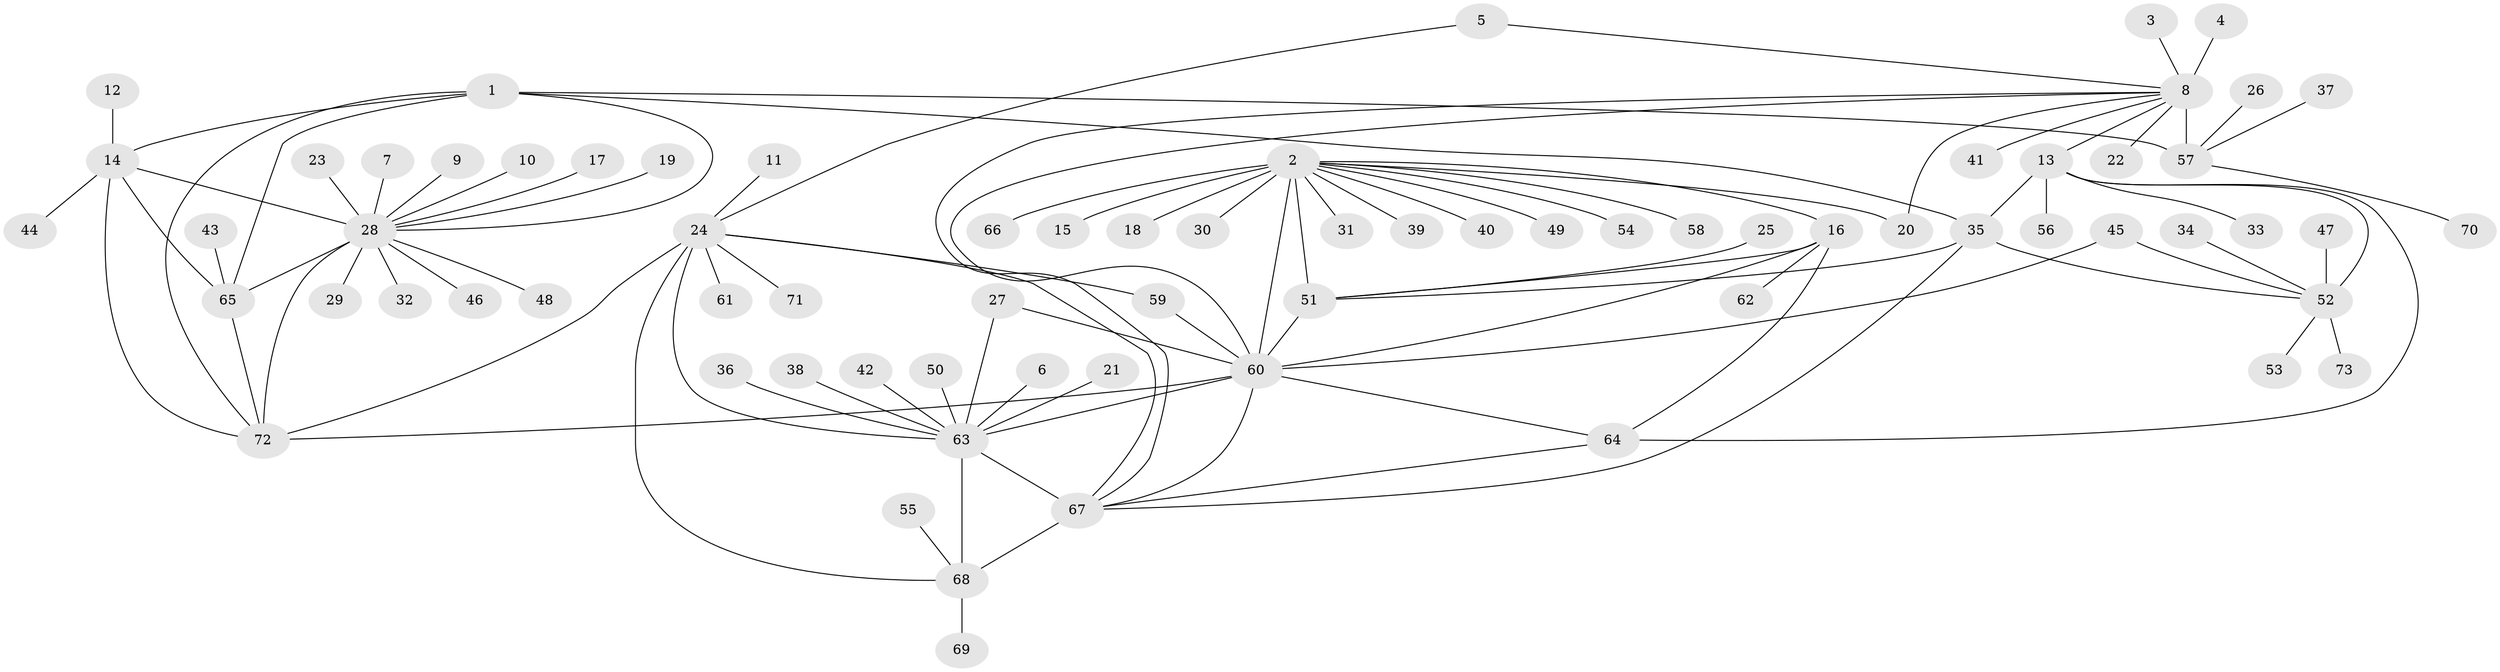 // original degree distribution, {8: 0.05517241379310345, 10: 0.06896551724137931, 6: 0.013793103448275862, 14: 0.013793103448275862, 7: 0.027586206896551724, 11: 0.020689655172413793, 9: 0.027586206896551724, 12: 0.006896551724137931, 16: 0.006896551724137931, 1: 0.6068965517241379, 2: 0.1103448275862069, 3: 0.034482758620689655, 4: 0.006896551724137931}
// Generated by graph-tools (version 1.1) at 2025/02/03/09/25 03:02:46]
// undirected, 73 vertices, 100 edges
graph export_dot {
graph [start="1"]
  node [color=gray90,style=filled];
  1;
  2;
  3;
  4;
  5;
  6;
  7;
  8;
  9;
  10;
  11;
  12;
  13;
  14;
  15;
  16;
  17;
  18;
  19;
  20;
  21;
  22;
  23;
  24;
  25;
  26;
  27;
  28;
  29;
  30;
  31;
  32;
  33;
  34;
  35;
  36;
  37;
  38;
  39;
  40;
  41;
  42;
  43;
  44;
  45;
  46;
  47;
  48;
  49;
  50;
  51;
  52;
  53;
  54;
  55;
  56;
  57;
  58;
  59;
  60;
  61;
  62;
  63;
  64;
  65;
  66;
  67;
  68;
  69;
  70;
  71;
  72;
  73;
  1 -- 14 [weight=1.0];
  1 -- 28 [weight=2.0];
  1 -- 35 [weight=1.0];
  1 -- 57 [weight=1.0];
  1 -- 65 [weight=2.0];
  1 -- 72 [weight=1.0];
  2 -- 15 [weight=1.0];
  2 -- 16 [weight=4.0];
  2 -- 18 [weight=1.0];
  2 -- 20 [weight=1.0];
  2 -- 30 [weight=1.0];
  2 -- 31 [weight=1.0];
  2 -- 39 [weight=1.0];
  2 -- 40 [weight=1.0];
  2 -- 49 [weight=1.0];
  2 -- 51 [weight=4.0];
  2 -- 54 [weight=1.0];
  2 -- 58 [weight=1.0];
  2 -- 60 [weight=4.0];
  2 -- 66 [weight=1.0];
  3 -- 8 [weight=1.0];
  4 -- 8 [weight=1.0];
  5 -- 8 [weight=1.0];
  5 -- 24 [weight=1.0];
  6 -- 63 [weight=1.0];
  7 -- 28 [weight=1.0];
  8 -- 13 [weight=1.0];
  8 -- 20 [weight=1.0];
  8 -- 22 [weight=1.0];
  8 -- 41 [weight=1.0];
  8 -- 57 [weight=12.0];
  8 -- 60 [weight=1.0];
  8 -- 67 [weight=1.0];
  9 -- 28 [weight=1.0];
  10 -- 28 [weight=1.0];
  11 -- 24 [weight=1.0];
  12 -- 14 [weight=1.0];
  13 -- 33 [weight=1.0];
  13 -- 35 [weight=6.0];
  13 -- 52 [weight=6.0];
  13 -- 56 [weight=1.0];
  13 -- 64 [weight=1.0];
  14 -- 28 [weight=2.0];
  14 -- 44 [weight=1.0];
  14 -- 65 [weight=2.0];
  14 -- 72 [weight=1.0];
  16 -- 51 [weight=1.0];
  16 -- 60 [weight=1.0];
  16 -- 62 [weight=1.0];
  16 -- 64 [weight=1.0];
  17 -- 28 [weight=1.0];
  19 -- 28 [weight=1.0];
  21 -- 63 [weight=1.0];
  23 -- 28 [weight=1.0];
  24 -- 59 [weight=1.0];
  24 -- 61 [weight=1.0];
  24 -- 63 [weight=4.0];
  24 -- 67 [weight=1.0];
  24 -- 68 [weight=1.0];
  24 -- 71 [weight=1.0];
  24 -- 72 [weight=1.0];
  25 -- 51 [weight=1.0];
  26 -- 57 [weight=1.0];
  27 -- 60 [weight=1.0];
  27 -- 63 [weight=1.0];
  28 -- 29 [weight=1.0];
  28 -- 32 [weight=1.0];
  28 -- 46 [weight=1.0];
  28 -- 48 [weight=1.0];
  28 -- 65 [weight=4.0];
  28 -- 72 [weight=2.0];
  34 -- 52 [weight=1.0];
  35 -- 51 [weight=1.0];
  35 -- 52 [weight=4.0];
  35 -- 67 [weight=1.0];
  36 -- 63 [weight=1.0];
  37 -- 57 [weight=1.0];
  38 -- 63 [weight=1.0];
  42 -- 63 [weight=1.0];
  43 -- 65 [weight=1.0];
  45 -- 52 [weight=1.0];
  45 -- 60 [weight=1.0];
  47 -- 52 [weight=1.0];
  50 -- 63 [weight=1.0];
  51 -- 60 [weight=1.0];
  52 -- 53 [weight=1.0];
  52 -- 73 [weight=1.0];
  55 -- 68 [weight=1.0];
  57 -- 70 [weight=1.0];
  59 -- 60 [weight=1.0];
  60 -- 63 [weight=1.0];
  60 -- 64 [weight=1.0];
  60 -- 67 [weight=1.0];
  60 -- 72 [weight=1.0];
  63 -- 67 [weight=4.0];
  63 -- 68 [weight=4.0];
  64 -- 67 [weight=1.0];
  65 -- 72 [weight=2.0];
  67 -- 68 [weight=1.0];
  68 -- 69 [weight=1.0];
}

